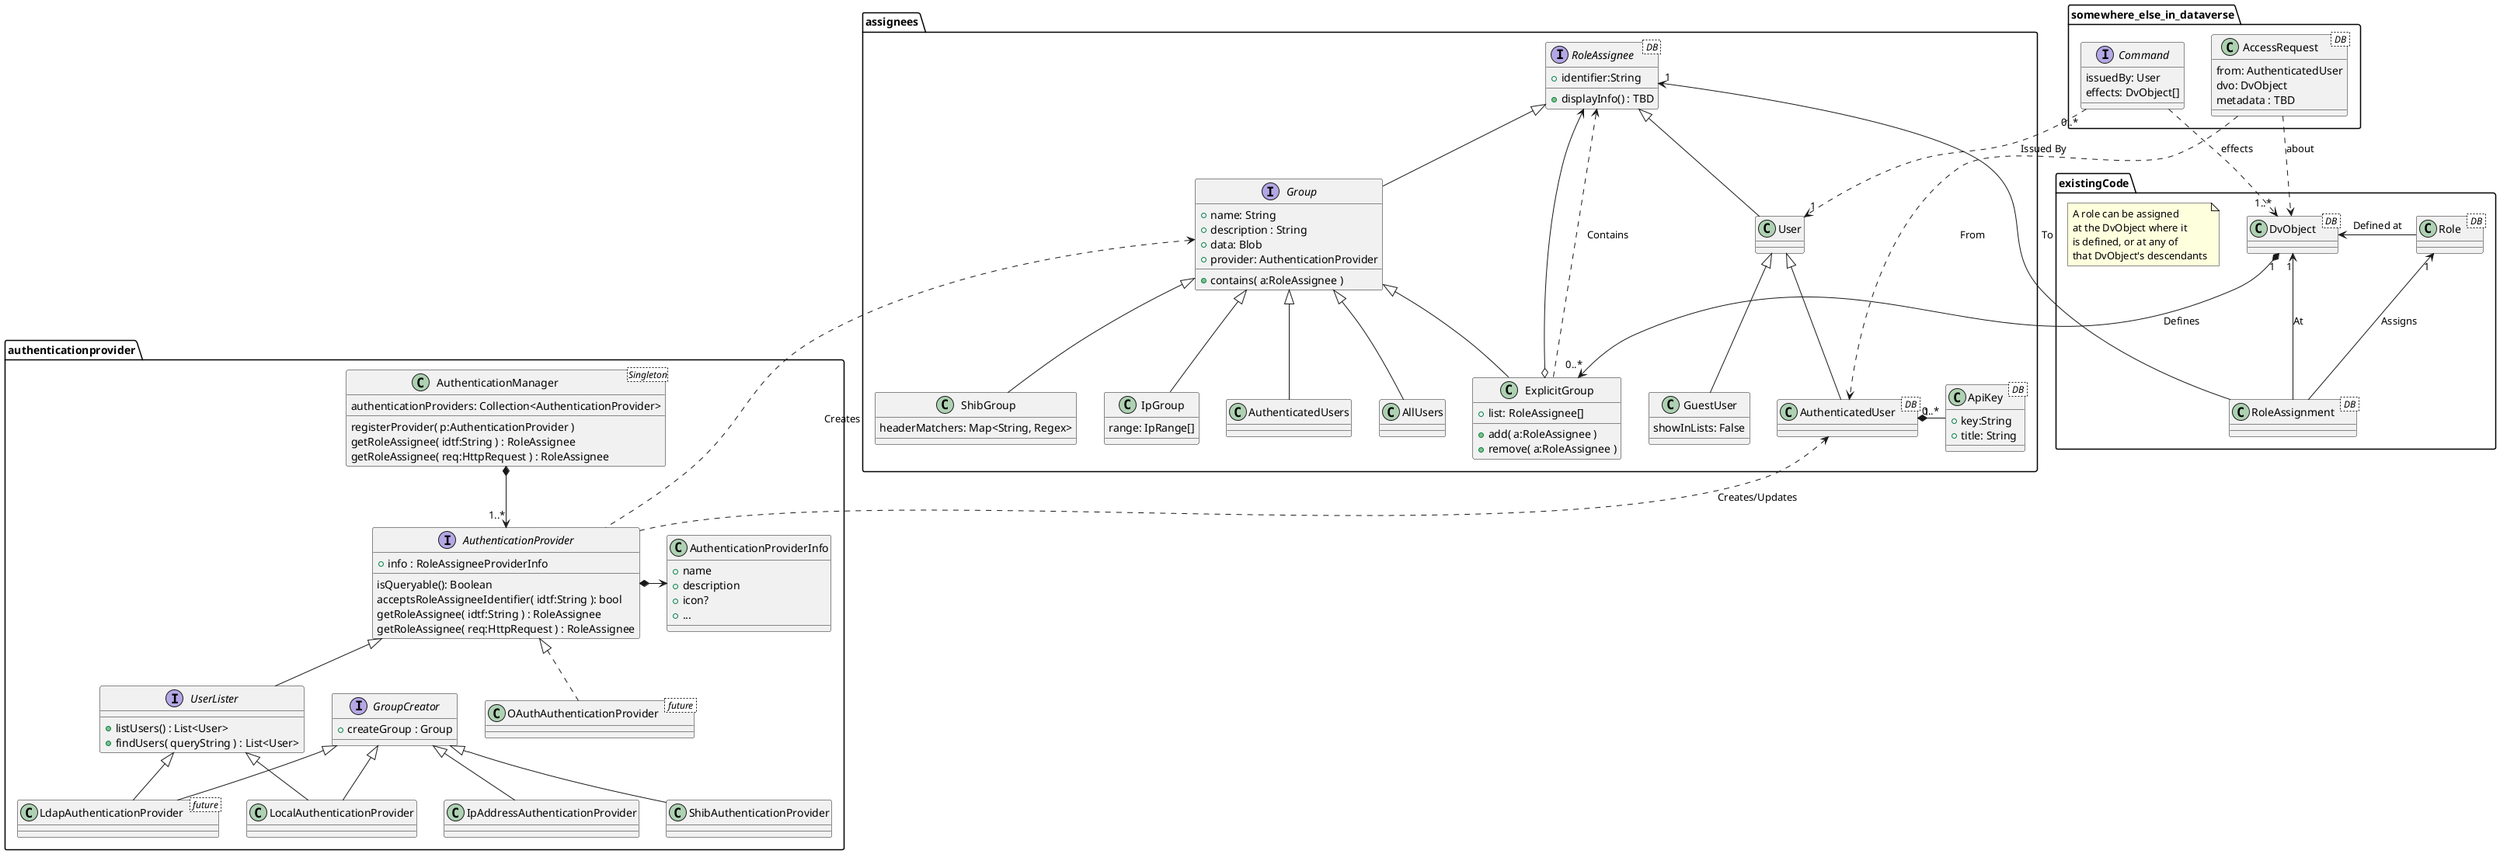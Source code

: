 @startuml

'uncomment for higher dpi 
'skinparam dpi 300

package existingCode {
  class Role< DB >
  class DvObject< DB >
  class RoleAssignment< DB >

  note as n1
    A role can be assigned
    at the DvObject where it 
    is defined, or at any of
    that DvObject's descendants
  end note
}

package assignees {

  interface RoleAssignee< DB > {
    + identifier:String
    + displayInfo() : TBD
  }

  class User {
  }

  class AuthenticatedUser< DB > {

  }

  class IpGroup {
    range: IpRange[]
  }

  class GuestUser {
    showInLists: False
  }

  class ApiKey< DB > {
    + key:String
    + title: String
  }

  interface Group {
    + name: String
    + description : String
    + data: Blob
    + provider: AuthenticationProvider
    + contains( a:RoleAssignee )
  }

  class ExplicitGroup {
    + add( a:RoleAssignee )
    + remove( a:RoleAssignee )
    + list: RoleAssignee[]
  }

  class AuthenticatedUsers
  class AllUsers

  class ShibGroup {
    headerMatchers: Map<String, Regex>
  }

}

RoleAssignee <|-- User
RoleAssignee <|-- Group
User <|-- AuthenticatedUser
User <|-- GuestUser
Group <|-- ExplicitGroup
Group <|-- AuthenticatedUsers
Group <|-- AllUsers
Group <|-- ShibGroup
Group <|-- IpGroup

AuthenticatedUser "1" *- "0..*" ApiKey

Role -> DvObject: Defined at
RoleAssignment -up-> "1" DvObject: At
RoleAssignment -up-> "1" Role: Assigns
RoleAssignment --> "1" RoleAssignee: To

ExplicitGroup ..> RoleAssignee: Contains
ExplicitGroup o--> RoleAssignee
ExplicitGroup "0..*" <--* "1" DvObject : Defines

package authenticationprovider {
  
  class AuthenticationManager<Singleton> {
    authenticationProviders: Collection<AuthenticationProvider>

    registerProvider( p:AuthenticationProvider )
    getRoleAssignee( idtf:String ) : RoleAssignee
    getRoleAssignee( req:HttpRequest ) : RoleAssignee
  }

  interface AuthenticationProvider {
    + info : RoleAssigneeProviderInfo
    isQueryable(): Boolean
    acceptsRoleAssigneeIdentifier( idtf:String ): bool
    getRoleAssignee( idtf:String ) : RoleAssignee
    getRoleAssignee( req:HttpRequest ) : RoleAssignee
  }

  interface GroupCreator {
    + createGroup : Group
  }

  interface UserLister {
    + listUsers() : List<User>
    + findUsers( queryString ) : List<User>
  }

  class AuthenticationProviderInfo {
    + name
    + description
    + icon?
    + ...
  }

  class LocalAuthenticationProvider 
  class ShibAuthenticationProvider
  class IpAddressAuthenticationProvider
  class LdapAuthenticationProvider < future >
  class OAuthAuthenticationProvider < future >

  AuthenticationManager *-->  "1..*" AuthenticationProvider
  AuthenticationProvider <|.. OAuthAuthenticationProvider

  AuthenticationProvider <|-- UserLister   

  UserLister   <|-- LocalAuthenticationProvider
  GroupCreator <|-- LocalAuthenticationProvider
  UserLister   <|-- LdapAuthenticationProvider
  GroupCreator <|-- LdapAuthenticationProvider

  GroupCreator <|-- ShibAuthenticationProvider
  GroupCreator <|-- IpAddressAuthenticationProvider

  AuthenticationProvider *-> AuthenticationProviderInfo

}

Group <.. AuthenticationProvider : "Creates"
AuthenticatedUser  <.. AuthenticationProvider : "Creates/Updates"

package somewhere_else_in_dataverse {
  class AccessRequest< DB > {
    from: AuthenticatedUser
    dvo: DvObject
    metadata : TBD
  }

  interface Command {
    issuedBy: User
    effects: DvObject[]
  }

}
 
AccessRequest ..> AuthenticatedUser : "From"
AccessRequest ..> DvObject : "about"

Command "0..*" ..> "1" User : Issued By
Command ..> "1..*" DvObject : effects

@enduml
